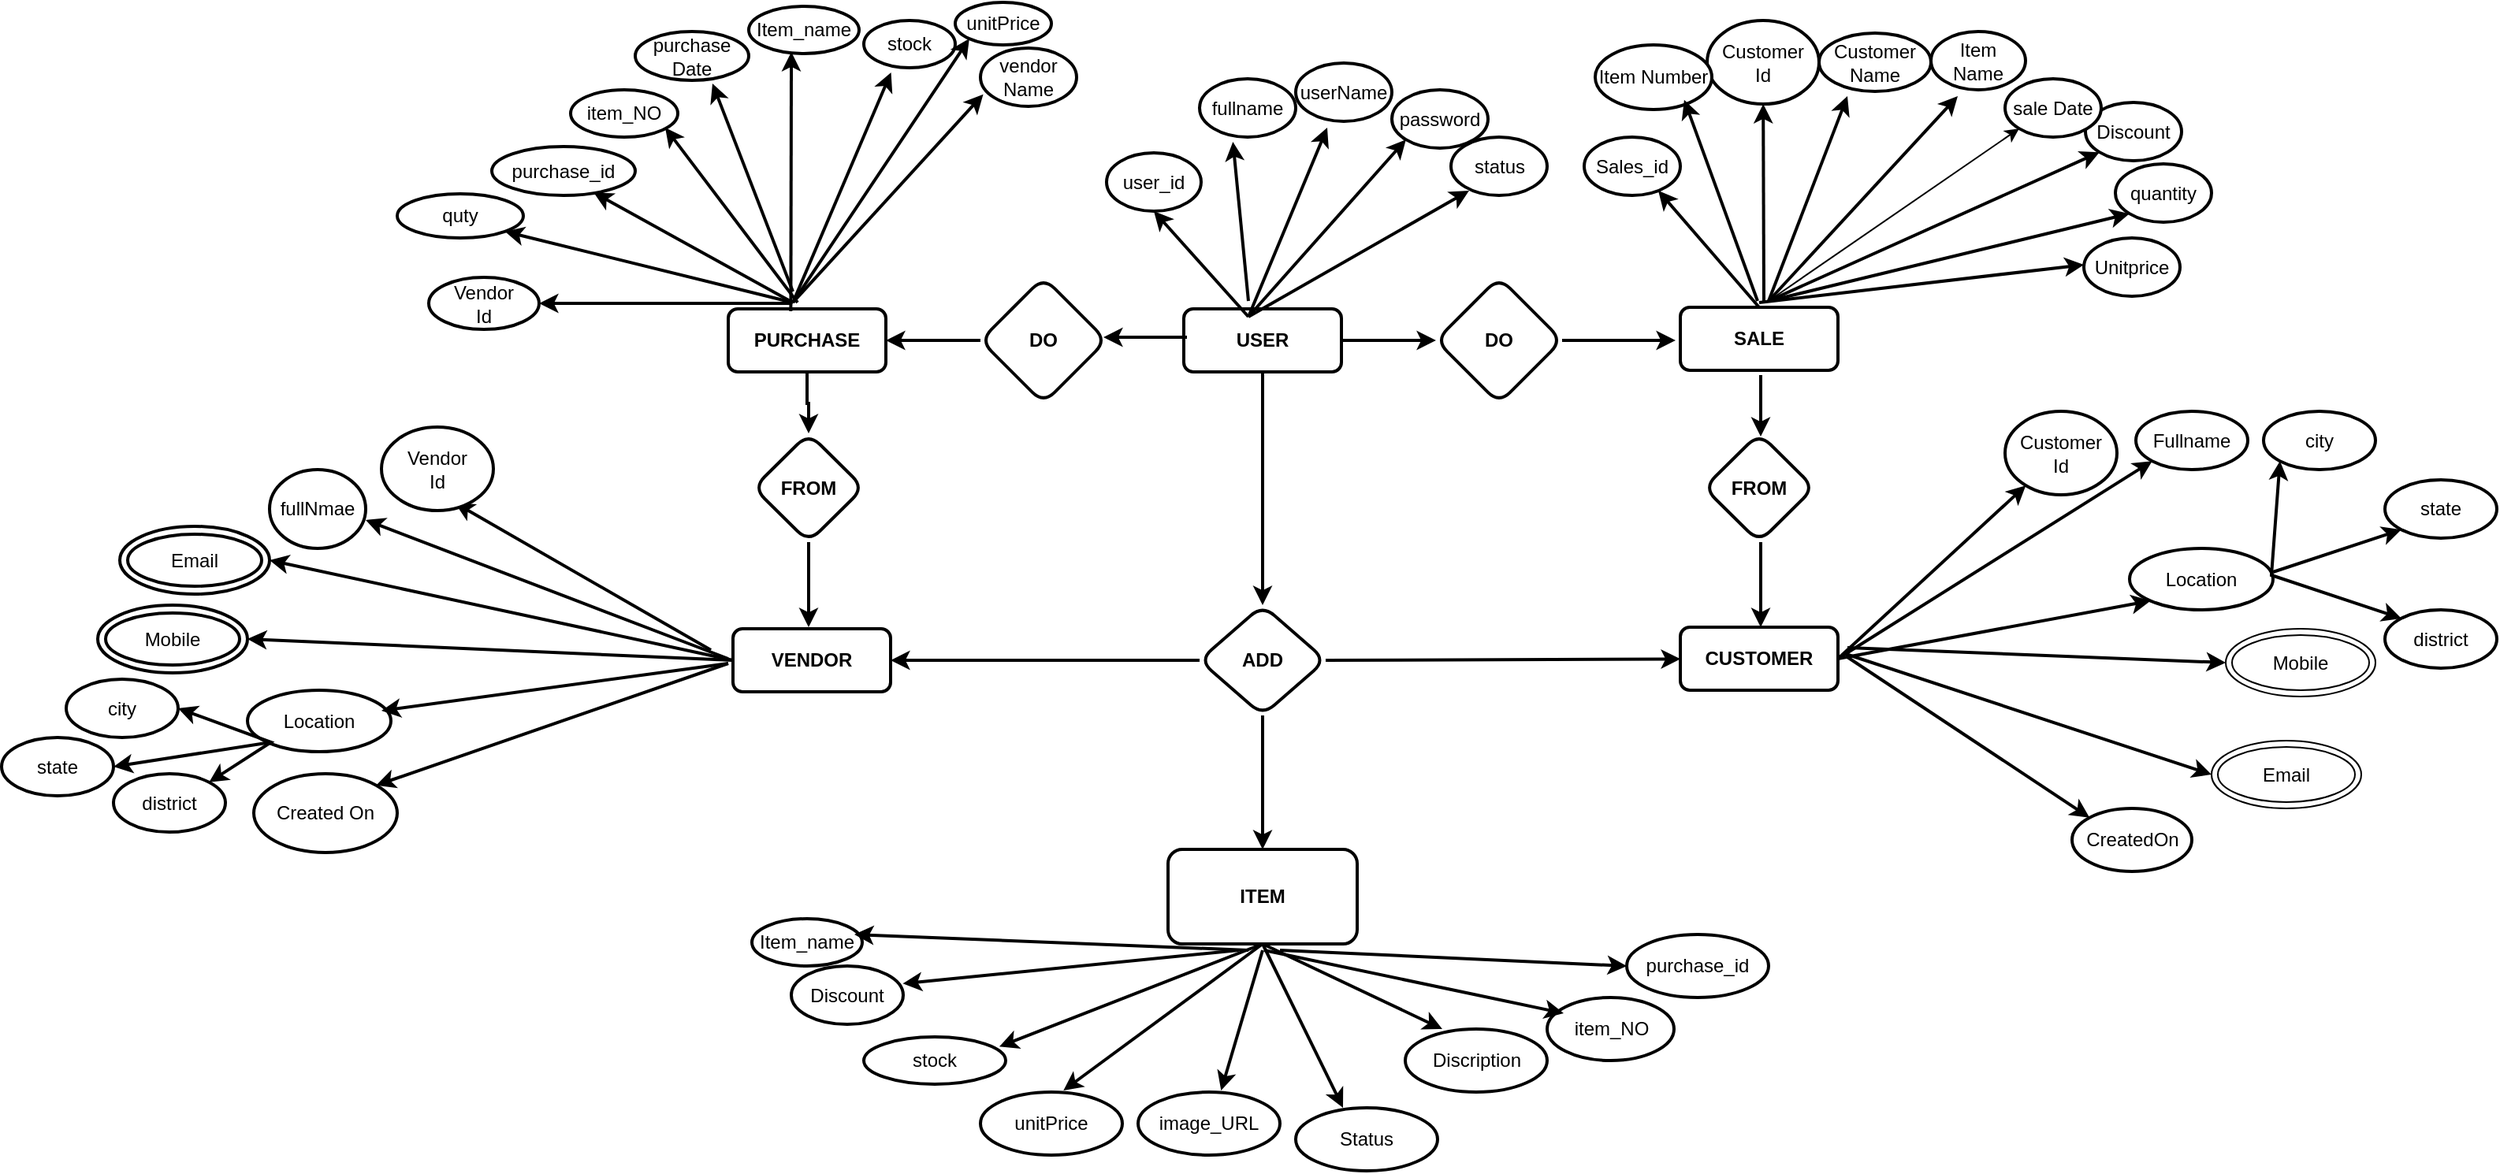 <mxfile version="20.2.4" type="device"><diagram id="BhH9VEVmj2nKzP7W-pI2" name="Page-1"><mxGraphModel dx="2170" dy="1105" grid="1" gridSize="10" guides="1" tooltips="1" connect="1" arrows="1" fold="1" page="1" pageScale="1" pageWidth="2027" pageHeight="969" math="0" shadow="0"><root><mxCell id="0"/><mxCell id="1" parent="0"/><mxCell id="ta3Q__O4qcc5v8nEhy3f-1" value="" style="edgeStyle=orthogonalEdgeStyle;rounded=0;orthogonalLoop=1;jettySize=auto;html=1;entryX=1;entryY=0.5;entryDx=0;entryDy=0;entryPerimeter=0;fontStyle=1;strokeWidth=2;exitX=0;exitY=0.5;exitDx=0;exitDy=0;" edge="1" parent="1" source="ta3Q__O4qcc5v8nEhy3f-9" target="ta3Q__O4qcc5v8nEhy3f-3"><mxGeometry relative="1" as="geometry"><mxPoint x="861" y="285" as="sourcePoint"/><mxPoint x="811" y="285" as="targetPoint"/></mxGeometry></mxCell><mxCell id="ta3Q__O4qcc5v8nEhy3f-2" value="" style="edgeStyle=orthogonalEdgeStyle;rounded=0;orthogonalLoop=1;jettySize=auto;html=1;strokeWidth=2;" edge="1" parent="1" source="ta3Q__O4qcc5v8nEhy3f-3" target="ta3Q__O4qcc5v8nEhy3f-19"><mxGeometry relative="1" as="geometry"/></mxCell><mxCell id="ta3Q__O4qcc5v8nEhy3f-3" value="PURCHASE" style="rounded=1;whiteSpace=wrap;html=1;fontStyle=1;strokeWidth=2;" vertex="1" parent="1"><mxGeometry x="700" y="273" width="100" height="40" as="geometry"/></mxCell><mxCell id="ta3Q__O4qcc5v8nEhy3f-4" value="" style="edgeStyle=orthogonalEdgeStyle;rounded=0;orthogonalLoop=1;jettySize=auto;html=1;fontStyle=1;strokeWidth=2;entryX=0;entryY=0.5;entryDx=0;entryDy=0;" edge="1" parent="1" source="ta3Q__O4qcc5v8nEhy3f-6" target="ta3Q__O4qcc5v8nEhy3f-12"><mxGeometry relative="1" as="geometry"><mxPoint x="1201" y="285" as="targetPoint"/></mxGeometry></mxCell><mxCell id="ta3Q__O4qcc5v8nEhy3f-5" value="" style="edgeStyle=orthogonalEdgeStyle;rounded=0;orthogonalLoop=1;jettySize=auto;html=1;fontStyle=1;strokeWidth=2;" edge="1" parent="1" source="ta3Q__O4qcc5v8nEhy3f-6" target="ta3Q__O4qcc5v8nEhy3f-15"><mxGeometry relative="1" as="geometry"/></mxCell><mxCell id="ta3Q__O4qcc5v8nEhy3f-6" value="USER" style="rounded=1;whiteSpace=wrap;html=1;fontStyle=1;strokeWidth=2;" vertex="1" parent="1"><mxGeometry x="989" y="273" width="100" height="40" as="geometry"/></mxCell><mxCell id="ta3Q__O4qcc5v8nEhy3f-7" value="VENDOR" style="rounded=1;whiteSpace=wrap;html=1;fontStyle=1;strokeWidth=2;" vertex="1" parent="1"><mxGeometry x="703" y="476" width="100" height="40" as="geometry"/></mxCell><mxCell id="ta3Q__O4qcc5v8nEhy3f-8" value="CUSTOMER" style="rounded=1;whiteSpace=wrap;html=1;fontStyle=1;strokeWidth=2;" vertex="1" parent="1"><mxGeometry x="1304" y="475" width="100" height="40" as="geometry"/></mxCell><mxCell id="ta3Q__O4qcc5v8nEhy3f-9" value="DO" style="rhombus;whiteSpace=wrap;html=1;rounded=1;fontStyle=1;strokeWidth=2;" vertex="1" parent="1"><mxGeometry x="860" y="253" width="80" height="80" as="geometry"/></mxCell><mxCell id="ta3Q__O4qcc5v8nEhy3f-10" value="" style="edgeStyle=orthogonalEdgeStyle;rounded=0;orthogonalLoop=1;jettySize=auto;html=1;fontStyle=1;strokeWidth=2;" edge="1" parent="1"><mxGeometry relative="1" as="geometry"><mxPoint x="991" y="291.0" as="sourcePoint"/><mxPoint x="938" y="291.0" as="targetPoint"/></mxGeometry></mxCell><mxCell id="ta3Q__O4qcc5v8nEhy3f-11" value="" style="edgeStyle=orthogonalEdgeStyle;rounded=0;orthogonalLoop=1;jettySize=auto;html=1;fontStyle=1;strokeWidth=2;" edge="1" parent="1" source="ta3Q__O4qcc5v8nEhy3f-12"><mxGeometry relative="1" as="geometry"><mxPoint x="1301" y="293" as="targetPoint"/></mxGeometry></mxCell><mxCell id="ta3Q__O4qcc5v8nEhy3f-12" value="DO" style="rhombus;whiteSpace=wrap;html=1;rounded=1;fontStyle=1;strokeWidth=2;" vertex="1" parent="1"><mxGeometry x="1149" y="253" width="80" height="80" as="geometry"/></mxCell><mxCell id="ta3Q__O4qcc5v8nEhy3f-13" value="SALE" style="rounded=1;whiteSpace=wrap;html=1;fontStyle=1;strokeWidth=2;" vertex="1" parent="1"><mxGeometry x="1304" y="272" width="100" height="40" as="geometry"/></mxCell><mxCell id="ta3Q__O4qcc5v8nEhy3f-14" value="" style="edgeStyle=orthogonalEdgeStyle;rounded=0;orthogonalLoop=1;jettySize=auto;html=1;fontStyle=1;strokeWidth=2;" edge="1" parent="1" source="ta3Q__O4qcc5v8nEhy3f-15" target="ta3Q__O4qcc5v8nEhy3f-18"><mxGeometry relative="1" as="geometry"/></mxCell><mxCell id="ta3Q__O4qcc5v8nEhy3f-15" value="ADD" style="rhombus;whiteSpace=wrap;html=1;rounded=1;fontStyle=1;strokeWidth=2;" vertex="1" parent="1"><mxGeometry x="999" y="461" width="80" height="70" as="geometry"/></mxCell><mxCell id="ta3Q__O4qcc5v8nEhy3f-16" value="" style="endArrow=classic;html=1;rounded=0;entryX=1;entryY=0.5;entryDx=0;entryDy=0;exitX=0;exitY=0.5;exitDx=0;exitDy=0;fontStyle=1;strokeWidth=2;" edge="1" parent="1" source="ta3Q__O4qcc5v8nEhy3f-15" target="ta3Q__O4qcc5v8nEhy3f-7"><mxGeometry width="50" height="50" relative="1" as="geometry"><mxPoint x="1021" y="496" as="sourcePoint"/><mxPoint x="1091" y="396" as="targetPoint"/></mxGeometry></mxCell><mxCell id="ta3Q__O4qcc5v8nEhy3f-17" value="" style="endArrow=classic;html=1;rounded=0;exitX=1;exitY=0.5;exitDx=0;exitDy=0;fontStyle=1;strokeWidth=2;" edge="1" parent="1" source="ta3Q__O4qcc5v8nEhy3f-15" target="ta3Q__O4qcc5v8nEhy3f-8"><mxGeometry width="50" height="50" relative="1" as="geometry"><mxPoint x="1041" y="446" as="sourcePoint"/><mxPoint x="1091" y="396" as="targetPoint"/></mxGeometry></mxCell><mxCell id="ta3Q__O4qcc5v8nEhy3f-18" value="ITEM" style="whiteSpace=wrap;html=1;rounded=1;fontStyle=1;strokeWidth=2;" vertex="1" parent="1"><mxGeometry x="979" y="616" width="120" height="60" as="geometry"/></mxCell><mxCell id="ta3Q__O4qcc5v8nEhy3f-19" value="FROM" style="rhombus;whiteSpace=wrap;html=1;rounded=1;fontStyle=1;strokeWidth=2;" vertex="1" parent="1"><mxGeometry x="716" y="352" width="70" height="69" as="geometry"/></mxCell><mxCell id="ta3Q__O4qcc5v8nEhy3f-20" value="" style="endArrow=classic;html=1;rounded=0;strokeWidth=2;exitX=0.5;exitY=1;exitDx=0;exitDy=0;" edge="1" parent="1" source="ta3Q__O4qcc5v8nEhy3f-19"><mxGeometry width="50" height="50" relative="1" as="geometry"><mxPoint x="841" y="375" as="sourcePoint"/><mxPoint x="751" y="475" as="targetPoint"/></mxGeometry></mxCell><mxCell id="ta3Q__O4qcc5v8nEhy3f-21" value="FROM" style="rhombus;whiteSpace=wrap;html=1;rounded=1;fontStyle=1;strokeWidth=2;" vertex="1" parent="1"><mxGeometry x="1319" y="352" width="70" height="69" as="geometry"/></mxCell><mxCell id="ta3Q__O4qcc5v8nEhy3f-22" value="" style="endArrow=classic;html=1;rounded=0;strokeWidth=2;exitX=0.5;exitY=1;exitDx=0;exitDy=0;" edge="1" parent="1"><mxGeometry width="50" height="50" relative="1" as="geometry"><mxPoint x="1355" y="421.0" as="sourcePoint"/><mxPoint x="1355" y="475" as="targetPoint"/></mxGeometry></mxCell><mxCell id="ta3Q__O4qcc5v8nEhy3f-23" value="purchase_id" style="ellipse;whiteSpace=wrap;html=1;strokeWidth=2;" vertex="1" parent="1"><mxGeometry x="550" y="170" width="91" height="31" as="geometry"/></mxCell><mxCell id="ta3Q__O4qcc5v8nEhy3f-24" value="item_NO" style="ellipse;whiteSpace=wrap;html=1;strokeWidth=2;" vertex="1" parent="1"><mxGeometry x="600" y="134" width="68" height="30" as="geometry"/></mxCell><mxCell id="ta3Q__O4qcc5v8nEhy3f-25" value="purchase&lt;br&gt;Date" style="ellipse;whiteSpace=wrap;html=1;strokeWidth=2;" vertex="1" parent="1"><mxGeometry x="641" y="97" width="72" height="31" as="geometry"/></mxCell><mxCell id="ta3Q__O4qcc5v8nEhy3f-26" value="Item_name" style="ellipse;whiteSpace=wrap;html=1;strokeWidth=2;" vertex="1" parent="1"><mxGeometry x="713" y="81" width="70" height="30" as="geometry"/></mxCell><mxCell id="ta3Q__O4qcc5v8nEhy3f-27" value="" style="endArrow=classic;html=1;rounded=0;strokeWidth=2;entryX=0.71;entryY=0.94;entryDx=0;entryDy=0;entryPerimeter=0;" edge="1" parent="1" target="ta3Q__O4qcc5v8nEhy3f-23"><mxGeometry width="50" height="50" relative="1" as="geometry"><mxPoint x="741" y="269" as="sourcePoint"/><mxPoint x="691" y="209" as="targetPoint"/></mxGeometry></mxCell><mxCell id="ta3Q__O4qcc5v8nEhy3f-28" value="" style="endArrow=classic;html=1;rounded=0;strokeWidth=2;" edge="1" parent="1"><mxGeometry width="50" height="50" relative="1" as="geometry"><mxPoint x="744" y="269" as="sourcePoint"/><mxPoint x="660" y="158" as="targetPoint"/></mxGeometry></mxCell><mxCell id="ta3Q__O4qcc5v8nEhy3f-29" value="" style="endArrow=classic;html=1;rounded=0;strokeWidth=2;" edge="1" parent="1"><mxGeometry width="50" height="50" relative="1" as="geometry"><mxPoint x="741" y="262" as="sourcePoint"/><mxPoint x="690" y="130" as="targetPoint"/></mxGeometry></mxCell><mxCell id="ta3Q__O4qcc5v8nEhy3f-30" value="" style="endArrow=classic;html=1;rounded=0;strokeWidth=2;entryX=0.386;entryY=0.967;entryDx=0;entryDy=0;entryPerimeter=0;exitX=0.397;exitY=0.038;exitDx=0;exitDy=0;exitPerimeter=0;" edge="1" parent="1" source="ta3Q__O4qcc5v8nEhy3f-3" target="ta3Q__O4qcc5v8nEhy3f-26"><mxGeometry width="50" height="50" relative="1" as="geometry"><mxPoint x="751" y="269" as="sourcePoint"/><mxPoint x="841" y="199" as="targetPoint"/></mxGeometry></mxCell><mxCell id="ta3Q__O4qcc5v8nEhy3f-31" value="" style="edgeStyle=orthogonalEdgeStyle;rounded=0;orthogonalLoop=1;jettySize=auto;html=1;strokeWidth=2;" edge="1" parent="1"><mxGeometry relative="1" as="geometry"><mxPoint x="1355" y="315.0" as="sourcePoint"/><mxPoint x="1355" y="354.0" as="targetPoint"/></mxGeometry></mxCell><mxCell id="ta3Q__O4qcc5v8nEhy3f-32" value="stock" style="ellipse;whiteSpace=wrap;html=1;strokeWidth=2;" vertex="1" parent="1"><mxGeometry x="786" y="90" width="58" height="30" as="geometry"/></mxCell><mxCell id="ta3Q__O4qcc5v8nEhy3f-33" value="" style="endArrow=classic;html=1;rounded=0;strokeWidth=2;entryX=0.298;entryY=1.099;entryDx=0;entryDy=0;entryPerimeter=0;" edge="1" parent="1" target="ta3Q__O4qcc5v8nEhy3f-32"><mxGeometry width="50" height="50" relative="1" as="geometry"><mxPoint x="741" y="269" as="sourcePoint"/><mxPoint x="851" y="236" as="targetPoint"/></mxGeometry></mxCell><mxCell id="ta3Q__O4qcc5v8nEhy3f-34" value="unitPrice" style="ellipse;whiteSpace=wrap;html=1;strokeWidth=2;" vertex="1" parent="1"><mxGeometry x="844" y="78.5" width="61" height="27" as="geometry"/></mxCell><mxCell id="ta3Q__O4qcc5v8nEhy3f-35" value="" style="endArrow=classic;html=1;rounded=0;strokeWidth=2;entryX=0;entryY=1;entryDx=0;entryDy=0;" edge="1" parent="1" target="ta3Q__O4qcc5v8nEhy3f-34"><mxGeometry width="50" height="50" relative="1" as="geometry"><mxPoint x="741" y="269" as="sourcePoint"/><mxPoint x="831" y="219" as="targetPoint"/></mxGeometry></mxCell><mxCell id="ta3Q__O4qcc5v8nEhy3f-36" value="quty" style="ellipse;whiteSpace=wrap;html=1;strokeWidth=2;" vertex="1" parent="1"><mxGeometry x="490" y="200" width="80" height="28" as="geometry"/></mxCell><mxCell id="ta3Q__O4qcc5v8nEhy3f-37" value="" style="endArrow=classic;html=1;rounded=0;strokeWidth=2;entryX=1;entryY=1;entryDx=0;entryDy=0;" edge="1" parent="1" target="ta3Q__O4qcc5v8nEhy3f-36"><mxGeometry width="50" height="50" relative="1" as="geometry"><mxPoint x="741" y="269" as="sourcePoint"/><mxPoint x="691" y="262" as="targetPoint"/></mxGeometry></mxCell><mxCell id="ta3Q__O4qcc5v8nEhy3f-38" value="vendor&lt;br&gt;Name" style="ellipse;whiteSpace=wrap;html=1;strokeWidth=2;" vertex="1" parent="1"><mxGeometry x="860" y="107.5" width="61" height="37" as="geometry"/></mxCell><mxCell id="ta3Q__O4qcc5v8nEhy3f-39" value="" style="endArrow=classic;html=1;rounded=0;strokeWidth=2;entryX=0.029;entryY=0.794;entryDx=0;entryDy=0;entryPerimeter=0;" edge="1" parent="1" target="ta3Q__O4qcc5v8nEhy3f-38"><mxGeometry width="50" height="50" relative="1" as="geometry"><mxPoint x="741" y="269" as="sourcePoint"/><mxPoint x="881" y="219" as="targetPoint"/></mxGeometry></mxCell><mxCell id="ta3Q__O4qcc5v8nEhy3f-40" value="" style="endArrow=classic;html=1;rounded=0;strokeWidth=2;exitX=0.404;exitY=-0.087;exitDx=0;exitDy=0;entryX=1;entryY=0.5;entryDx=0;entryDy=0;exitPerimeter=0;" edge="1" parent="1" source="ta3Q__O4qcc5v8nEhy3f-3" target="ta3Q__O4qcc5v8nEhy3f-41"><mxGeometry width="50" height="50" relative="1" as="geometry"><mxPoint x="450" y="476" as="sourcePoint"/><mxPoint x="550" y="388" as="targetPoint"/></mxGeometry></mxCell><mxCell id="ta3Q__O4qcc5v8nEhy3f-41" value="Vendor&lt;br&gt;Id" style="ellipse;whiteSpace=wrap;html=1;strokeWidth=2;" vertex="1" parent="1"><mxGeometry x="510" y="253" width="70" height="33" as="geometry"/></mxCell><mxCell id="ta3Q__O4qcc5v8nEhy3f-42" value="user_id" style="ellipse;whiteSpace=wrap;html=1;strokeWidth=2;" vertex="1" parent="1"><mxGeometry x="940" y="174" width="60" height="37" as="geometry"/></mxCell><mxCell id="ta3Q__O4qcc5v8nEhy3f-43" value="" style="endArrow=classic;html=1;rounded=0;strokeWidth=2;entryX=0.5;entryY=1;entryDx=0;entryDy=0;" edge="1" target="ta3Q__O4qcc5v8nEhy3f-42" parent="1"><mxGeometry width="50" height="50" relative="1" as="geometry"><mxPoint x="1030" y="278" as="sourcePoint"/><mxPoint x="1014" y="188" as="targetPoint"/></mxGeometry></mxCell><mxCell id="ta3Q__O4qcc5v8nEhy3f-44" value="fullname" style="ellipse;whiteSpace=wrap;html=1;strokeWidth=2;" vertex="1" parent="1"><mxGeometry x="999" y="127" width="61" height="37" as="geometry"/></mxCell><mxCell id="ta3Q__O4qcc5v8nEhy3f-45" value="" style="endArrow=classic;html=1;rounded=0;strokeWidth=2;entryX=0.347;entryY=1.081;entryDx=0;entryDy=0;entryPerimeter=0;" edge="1" parent="1" target="ta3Q__O4qcc5v8nEhy3f-44"><mxGeometry width="50" height="50" relative="1" as="geometry"><mxPoint x="1030" y="268" as="sourcePoint"/><mxPoint x="1090" y="188" as="targetPoint"/></mxGeometry></mxCell><mxCell id="ta3Q__O4qcc5v8nEhy3f-46" value="userName" style="ellipse;whiteSpace=wrap;html=1;strokeWidth=2;" vertex="1" parent="1"><mxGeometry x="1060" y="117" width="61" height="37" as="geometry"/></mxCell><mxCell id="ta3Q__O4qcc5v8nEhy3f-47" value="" style="endArrow=classic;html=1;rounded=0;strokeWidth=2;exitX=0.41;exitY=0.125;exitDx=0;exitDy=0;exitPerimeter=0;" edge="1" parent="1" source="ta3Q__O4qcc5v8nEhy3f-6"><mxGeometry width="50" height="50" relative="1" as="geometry"><mxPoint x="1030" y="268" as="sourcePoint"/><mxPoint x="1080" y="158" as="targetPoint"/></mxGeometry></mxCell><mxCell id="ta3Q__O4qcc5v8nEhy3f-48" value="password" style="ellipse;whiteSpace=wrap;html=1;strokeWidth=2;" vertex="1" parent="1"><mxGeometry x="1121" y="134" width="61" height="37" as="geometry"/></mxCell><mxCell id="ta3Q__O4qcc5v8nEhy3f-49" value="" style="endArrow=classic;html=1;rounded=0;strokeWidth=2;entryX=0;entryY=1;entryDx=0;entryDy=0;" edge="1" parent="1" target="ta3Q__O4qcc5v8nEhy3f-48"><mxGeometry width="50" height="50" relative="1" as="geometry"><mxPoint x="1030" y="278" as="sourcePoint"/><mxPoint x="1120" y="218" as="targetPoint"/></mxGeometry></mxCell><mxCell id="ta3Q__O4qcc5v8nEhy3f-50" value="status" style="ellipse;whiteSpace=wrap;html=1;strokeWidth=2;" vertex="1" parent="1"><mxGeometry x="1158.5" y="164" width="61" height="37" as="geometry"/></mxCell><mxCell id="ta3Q__O4qcc5v8nEhy3f-51" value="" style="endArrow=classic;html=1;rounded=0;strokeWidth=2;" edge="1" parent="1"><mxGeometry width="50" height="50" relative="1" as="geometry"><mxPoint x="1030" y="278" as="sourcePoint"/><mxPoint x="1170" y="198" as="targetPoint"/></mxGeometry></mxCell><mxCell id="ta3Q__O4qcc5v8nEhy3f-54" value="Discount" style="ellipse;whiteSpace=wrap;html=1;strokeWidth=2;" vertex="1" parent="1"><mxGeometry x="1561" y="142" width="61" height="37" as="geometry"/></mxCell><mxCell id="ta3Q__O4qcc5v8nEhy3f-55" value="quantity" style="ellipse;whiteSpace=wrap;html=1;strokeWidth=2;" vertex="1" parent="1"><mxGeometry x="1580" y="181" width="61" height="37" as="geometry"/></mxCell><mxCell id="ta3Q__O4qcc5v8nEhy3f-56" value="Unitprice" style="ellipse;whiteSpace=wrap;html=1;strokeWidth=2;" vertex="1" parent="1"><mxGeometry x="1560" y="228" width="61" height="37" as="geometry"/></mxCell><mxCell id="ta3Q__O4qcc5v8nEhy3f-57" value="sale Date" style="ellipse;whiteSpace=wrap;html=1;strokeWidth=2;" vertex="1" parent="1"><mxGeometry x="1510" y="127" width="61" height="37" as="geometry"/></mxCell><mxCell id="ta3Q__O4qcc5v8nEhy3f-58" value="Item&lt;br&gt;Name" style="ellipse;whiteSpace=wrap;html=1;strokeWidth=2;" vertex="1" parent="1"><mxGeometry x="1463" y="97" width="60" height="37" as="geometry"/></mxCell><mxCell id="ta3Q__O4qcc5v8nEhy3f-59" value="" style="endArrow=classic;html=1;rounded=0;strokeWidth=2;" edge="1" parent="1"><mxGeometry width="50" height="50" relative="1" as="geometry"><mxPoint x="1360" y="268" as="sourcePoint"/><mxPoint x="1480" y="138" as="targetPoint"/></mxGeometry></mxCell><mxCell id="ta3Q__O4qcc5v8nEhy3f-60" value="" style="endArrow=classic;html=1;rounded=0;strokeWidth=2;entryX=0;entryY=1;entryDx=0;entryDy=0;" edge="1" parent="1" target="ta3Q__O4qcc5v8nEhy3f-54"><mxGeometry width="50" height="50" relative="1" as="geometry"><mxPoint x="1360" y="268" as="sourcePoint"/><mxPoint x="1430" y="148" as="targetPoint"/></mxGeometry></mxCell><mxCell id="ta3Q__O4qcc5v8nEhy3f-61" value="" style="endArrow=classic;html=1;rounded=0;strokeWidth=2;entryX=0;entryY=1;entryDx=0;entryDy=0;" edge="1" target="ta3Q__O4qcc5v8nEhy3f-55" parent="1"><mxGeometry width="50" height="50" relative="1" as="geometry"><mxPoint x="1360" y="268" as="sourcePoint"/><mxPoint x="1470" y="208" as="targetPoint"/></mxGeometry></mxCell><mxCell id="ta3Q__O4qcc5v8nEhy3f-62" value="" style="endArrow=classic;html=1;rounded=0;strokeWidth=2;exitX=0.5;exitY=0;exitDx=0;exitDy=0;" edge="1" parent="1"><mxGeometry width="50" height="50" relative="1" as="geometry"><mxPoint x="1354" y="269" as="sourcePoint"/><mxPoint x="1560" y="245" as="targetPoint"/></mxGeometry></mxCell><mxCell id="ta3Q__O4qcc5v8nEhy3f-64" value="" style="endArrow=classic;html=1;rounded=0;entryX=0;entryY=1;entryDx=0;entryDy=0;" edge="1" parent="1" target="ta3Q__O4qcc5v8nEhy3f-57"><mxGeometry width="50" height="50" relative="1" as="geometry"><mxPoint x="1360" y="268" as="sourcePoint"/><mxPoint x="1552" y="161" as="targetPoint"/></mxGeometry></mxCell><mxCell id="ta3Q__O4qcc5v8nEhy3f-65" value="Customer&lt;br&gt;Name" style="ellipse;whiteSpace=wrap;html=1;strokeWidth=2;" vertex="1" parent="1"><mxGeometry x="1392" y="98" width="71" height="37" as="geometry"/></mxCell><mxCell id="ta3Q__O4qcc5v8nEhy3f-66" value="" style="endArrow=classic;html=1;rounded=0;strokeWidth=2;" edge="1" parent="1"><mxGeometry width="50" height="50" relative="1" as="geometry"><mxPoint x="1360" y="268" as="sourcePoint"/><mxPoint x="1410" y="138" as="targetPoint"/></mxGeometry></mxCell><mxCell id="ta3Q__O4qcc5v8nEhy3f-67" value="Customer&lt;br&gt;Id" style="ellipse;whiteSpace=wrap;html=1;strokeWidth=2;" vertex="1" parent="1"><mxGeometry x="1321" y="90" width="71" height="53" as="geometry"/></mxCell><mxCell id="ta3Q__O4qcc5v8nEhy3f-68" value="" style="endArrow=classic;html=1;rounded=0;strokeWidth=2;" edge="1" parent="1" target="ta3Q__O4qcc5v8nEhy3f-67"><mxGeometry width="50" height="50" relative="1" as="geometry"><mxPoint x="1357" y="268" as="sourcePoint"/><mxPoint x="1590" y="135" as="targetPoint"/></mxGeometry></mxCell><mxCell id="ta3Q__O4qcc5v8nEhy3f-69" value="Item Number" style="ellipse;whiteSpace=wrap;html=1;strokeWidth=2;" vertex="1" parent="1"><mxGeometry x="1250" y="105.5" width="74" height="41" as="geometry"/></mxCell><mxCell id="ta3Q__O4qcc5v8nEhy3f-70" value="" style="endArrow=classic;html=1;rounded=0;strokeWidth=2;entryX=1;entryY=1;entryDx=0;entryDy=0;" edge="1" parent="1"><mxGeometry width="50" height="50" relative="1" as="geometry"><mxPoint x="1353" y="268" as="sourcePoint"/><mxPoint x="1306.457" y="140.331" as="targetPoint"/></mxGeometry></mxCell><mxCell id="ta3Q__O4qcc5v8nEhy3f-71" value="Sales_id" style="ellipse;whiteSpace=wrap;html=1;strokeWidth=2;" vertex="1" parent="1"><mxGeometry x="1243" y="164" width="61" height="37" as="geometry"/></mxCell><mxCell id="ta3Q__O4qcc5v8nEhy3f-72" value="" style="endArrow=classic;html=1;rounded=0;strokeWidth=2;exitX=0.5;exitY=0;exitDx=0;exitDy=0;" edge="1" parent="1" source="ta3Q__O4qcc5v8nEhy3f-13"><mxGeometry width="50" height="50" relative="1" as="geometry"><mxPoint x="1200.0" y="302" as="sourcePoint"/><mxPoint x="1290" y="198" as="targetPoint"/></mxGeometry></mxCell><mxCell id="ta3Q__O4qcc5v8nEhy3f-73" value="Fullname" style="ellipse;whiteSpace=wrap;html=1;strokeWidth=2;" vertex="1" parent="1"><mxGeometry x="1593" y="338" width="71" height="37" as="geometry"/></mxCell><mxCell id="ta3Q__O4qcc5v8nEhy3f-74" value="Customer&lt;br&gt;Id" style="ellipse;whiteSpace=wrap;html=1;strokeWidth=2;" vertex="1" parent="1"><mxGeometry x="1510" y="338" width="71" height="53" as="geometry"/></mxCell><mxCell id="ta3Q__O4qcc5v8nEhy3f-79" value="Location" style="ellipse;whiteSpace=wrap;html=1;strokeWidth=2;" vertex="1" parent="1"><mxGeometry x="1589" y="425" width="91" height="39" as="geometry"/></mxCell><mxCell id="ta3Q__O4qcc5v8nEhy3f-81" value="CreatedOn" style="ellipse;whiteSpace=wrap;html=1;strokeWidth=2;" vertex="1" parent="1"><mxGeometry x="1552.5" y="590" width="76" height="40" as="geometry"/></mxCell><mxCell id="ta3Q__O4qcc5v8nEhy3f-84" value="" style="endArrow=classic;html=1;rounded=0;entryX=0;entryY=0.5;entryDx=0;entryDy=0;strokeWidth=2;" edge="1" target="ta3Q__O4qcc5v8nEhy3f-95" parent="1"><mxGeometry width="50" height="50" relative="1" as="geometry"><mxPoint x="1410" y="488" as="sourcePoint"/><mxPoint x="1600" y="495" as="targetPoint"/></mxGeometry></mxCell><mxCell id="ta3Q__O4qcc5v8nEhy3f-85" value="" style="endArrow=classic;html=1;rounded=0;strokeWidth=2;entryX=0;entryY=0.5;entryDx=0;entryDy=0;" edge="1" target="ta3Q__O4qcc5v8nEhy3f-94" parent="1"><mxGeometry width="50" height="50" relative="1" as="geometry"><mxPoint x="1409" y="492" as="sourcePoint"/><mxPoint x="1729.0" y="476.5" as="targetPoint"/></mxGeometry></mxCell><mxCell id="ta3Q__O4qcc5v8nEhy3f-86" value="" style="endArrow=classic;html=1;rounded=0;strokeWidth=2;exitX=1;exitY=0.5;exitDx=0;exitDy=0;entryX=0;entryY=1;entryDx=0;entryDy=0;" edge="1" parent="1" source="ta3Q__O4qcc5v8nEhy3f-8" target="ta3Q__O4qcc5v8nEhy3f-79"><mxGeometry width="50" height="50" relative="1" as="geometry"><mxPoint x="1514" y="595" as="sourcePoint"/><mxPoint x="1570" y="428" as="targetPoint"/></mxGeometry></mxCell><mxCell id="ta3Q__O4qcc5v8nEhy3f-87" value="" style="endArrow=classic;html=1;rounded=0;strokeWidth=2;entryX=0;entryY=1;entryDx=0;entryDy=0;exitX=1;exitY=0.5;exitDx=0;exitDy=0;" edge="1" parent="1" source="ta3Q__O4qcc5v8nEhy3f-8" target="ta3Q__O4qcc5v8nEhy3f-73"><mxGeometry width="50" height="50" relative="1" as="geometry"><mxPoint x="1514" y="595" as="sourcePoint"/><mxPoint x="1564" y="465" as="targetPoint"/></mxGeometry></mxCell><mxCell id="ta3Q__O4qcc5v8nEhy3f-88" value="" style="endArrow=classic;html=1;rounded=0;strokeWidth=2;exitX=1;exitY=0.5;exitDx=0;exitDy=0;" edge="1" target="ta3Q__O4qcc5v8nEhy3f-74" parent="1" source="ta3Q__O4qcc5v8nEhy3f-8"><mxGeometry width="50" height="50" relative="1" as="geometry"><mxPoint x="1511" y="595" as="sourcePoint"/><mxPoint x="1744" y="462" as="targetPoint"/></mxGeometry></mxCell><mxCell id="ta3Q__O4qcc5v8nEhy3f-94" value="Email" style="ellipse;shape=doubleEllipse;whiteSpace=wrap;html=1;" vertex="1" parent="1"><mxGeometry x="1641" y="547" width="95" height="43" as="geometry"/></mxCell><mxCell id="ta3Q__O4qcc5v8nEhy3f-95" value="Mobile" style="ellipse;shape=doubleEllipse;whiteSpace=wrap;html=1;" vertex="1" parent="1"><mxGeometry x="1650" y="476" width="95" height="43" as="geometry"/></mxCell><mxCell id="ta3Q__O4qcc5v8nEhy3f-98" value="" style="endArrow=classic;startArrow=classic;html=1;rounded=0;strokeWidth=2;entryX=0;entryY=1;entryDx=0;entryDy=0;exitX=0;exitY=0;exitDx=0;exitDy=0;" edge="1" parent="1" source="ta3Q__O4qcc5v8nEhy3f-100" target="ta3Q__O4qcc5v8nEhy3f-99"><mxGeometry width="50" height="50" relative="1" as="geometry"><mxPoint x="1739" y="452" as="sourcePoint"/><mxPoint x="1709" y="412" as="targetPoint"/><Array as="points"><mxPoint x="1679" y="442"/></Array></mxGeometry></mxCell><mxCell id="ta3Q__O4qcc5v8nEhy3f-99" value="city" style="ellipse;whiteSpace=wrap;html=1;strokeWidth=2;" vertex="1" parent="1"><mxGeometry x="1674" y="338" width="71" height="37" as="geometry"/></mxCell><mxCell id="ta3Q__O4qcc5v8nEhy3f-100" value="district" style="ellipse;whiteSpace=wrap;html=1;strokeWidth=2;" vertex="1" parent="1"><mxGeometry x="1751" y="464" width="71" height="37" as="geometry"/></mxCell><mxCell id="ta3Q__O4qcc5v8nEhy3f-103" value="state" style="ellipse;whiteSpace=wrap;html=1;strokeWidth=2;" vertex="1" parent="1"><mxGeometry x="1751" y="381.5" width="71" height="37" as="geometry"/></mxCell><mxCell id="ta3Q__O4qcc5v8nEhy3f-104" value="" style="endArrow=classic;html=1;rounded=0;strokeWidth=2;entryX=0;entryY=0;entryDx=0;entryDy=0;" edge="1" parent="1" target="ta3Q__O4qcc5v8nEhy3f-81"><mxGeometry width="50" height="50" relative="1" as="geometry"><mxPoint x="1410" y="494" as="sourcePoint"/><mxPoint x="1680.0" y="507" as="targetPoint"/></mxGeometry></mxCell><mxCell id="ta3Q__O4qcc5v8nEhy3f-105" value="" style="endArrow=classic;html=1;rounded=0;strokeWidth=2;exitX=0.404;exitY=-0.087;exitDx=0;exitDy=0;exitPerimeter=0;entryX=1;entryY=1;entryDx=0;entryDy=0;" edge="1" parent="1"><mxGeometry width="50" height="50" relative="1" as="geometry"><mxPoint x="689.0" y="489.52" as="sourcePoint"/><mxPoint x="526.663" y="396.193" as="targetPoint"/></mxGeometry></mxCell><mxCell id="ta3Q__O4qcc5v8nEhy3f-106" value="Vendor&lt;br&gt;Id" style="ellipse;whiteSpace=wrap;html=1;strokeWidth=2;" vertex="1" parent="1"><mxGeometry x="480" y="348" width="71" height="53" as="geometry"/></mxCell><mxCell id="ta3Q__O4qcc5v8nEhy3f-107" value="" style="endArrow=classic;html=1;rounded=0;strokeWidth=2;entryX=1;entryY=0.5;entryDx=0;entryDy=0;" edge="1" parent="1"><mxGeometry width="50" height="50" relative="1" as="geometry"><mxPoint x="700" y="495" as="sourcePoint"/><mxPoint x="470" y="407" as="targetPoint"/></mxGeometry></mxCell><mxCell id="ta3Q__O4qcc5v8nEhy3f-108" value="fullNmae" style="ellipse;whiteSpace=wrap;html=1;strokeWidth=2;" vertex="1" parent="1"><mxGeometry x="409" y="375" width="61" height="50" as="geometry"/></mxCell><mxCell id="ta3Q__O4qcc5v8nEhy3f-109" value="" style="endArrow=classic;html=1;rounded=0;strokeWidth=2;exitX=0;exitY=0.5;exitDx=0;exitDy=0;entryX=1;entryY=0.5;entryDx=0;entryDy=0;" edge="1" parent="1" source="ta3Q__O4qcc5v8nEhy3f-7" target="ta3Q__O4qcc5v8nEhy3f-110"><mxGeometry width="50" height="50" relative="1" as="geometry"><mxPoint x="316" y="602" as="sourcePoint"/><mxPoint x="570" y="658" as="targetPoint"/></mxGeometry></mxCell><mxCell id="ta3Q__O4qcc5v8nEhy3f-110" value="Email" style="ellipse;shape=doubleEllipse;whiteSpace=wrap;html=1;strokeWidth=2;" vertex="1" parent="1"><mxGeometry x="314" y="411" width="95" height="43" as="geometry"/></mxCell><mxCell id="ta3Q__O4qcc5v8nEhy3f-111" value="" style="endArrow=classic;html=1;rounded=0;strokeWidth=2;entryX=1;entryY=0.5;entryDx=0;entryDy=0;exitX=0;exitY=0.5;exitDx=0;exitDy=0;" edge="1" parent="1" target="ta3Q__O4qcc5v8nEhy3f-112" source="ta3Q__O4qcc5v8nEhy3f-7"><mxGeometry width="50" height="50" relative="1" as="geometry"><mxPoint x="830" y="618" as="sourcePoint"/><mxPoint x="620" y="558" as="targetPoint"/></mxGeometry></mxCell><mxCell id="ta3Q__O4qcc5v8nEhy3f-112" value="Mobile" style="ellipse;shape=doubleEllipse;whiteSpace=wrap;html=1;strokeWidth=2;" vertex="1" parent="1"><mxGeometry x="300" y="461" width="95" height="43" as="geometry"/></mxCell><mxCell id="ta3Q__O4qcc5v8nEhy3f-113" value="Location" style="ellipse;whiteSpace=wrap;html=1;strokeWidth=2;" vertex="1" parent="1"><mxGeometry x="395" y="515" width="91" height="39" as="geometry"/></mxCell><mxCell id="ta3Q__O4qcc5v8nEhy3f-114" value="" style="endArrow=classic;html=1;rounded=0;strokeWidth=2;" edge="1" parent="1"><mxGeometry width="50" height="50" relative="1" as="geometry"><mxPoint x="700" y="498" as="sourcePoint"/><mxPoint x="480" y="528" as="targetPoint"/></mxGeometry></mxCell><mxCell id="ta3Q__O4qcc5v8nEhy3f-115" value="city" style="ellipse;whiteSpace=wrap;html=1;strokeWidth=2;" vertex="1" parent="1"><mxGeometry x="280" y="508" width="71" height="37" as="geometry"/></mxCell><mxCell id="ta3Q__O4qcc5v8nEhy3f-116" value="district" style="ellipse;whiteSpace=wrap;html=1;strokeWidth=2;" vertex="1" parent="1"><mxGeometry x="310" y="568" width="71" height="37" as="geometry"/></mxCell><mxCell id="ta3Q__O4qcc5v8nEhy3f-117" value="state" style="ellipse;whiteSpace=wrap;html=1;strokeWidth=2;" vertex="1" parent="1"><mxGeometry x="239" y="545" width="71" height="37" as="geometry"/></mxCell><mxCell id="ta3Q__O4qcc5v8nEhy3f-120" value="" style="endArrow=classic;startArrow=classic;html=1;rounded=0;strokeWidth=2;entryX=1;entryY=0.5;entryDx=0;entryDy=0;exitX=1;exitY=0;exitDx=0;exitDy=0;" edge="1" parent="1" source="ta3Q__O4qcc5v8nEhy3f-116" target="ta3Q__O4qcc5v8nEhy3f-115"><mxGeometry width="50" height="50" relative="1" as="geometry"><mxPoint x="620" y="638" as="sourcePoint"/><mxPoint x="1120" y="538" as="targetPoint"/><Array as="points"><mxPoint x="410" y="548"/></Array></mxGeometry></mxCell><mxCell id="ta3Q__O4qcc5v8nEhy3f-122" value="" style="endArrow=classic;html=1;rounded=0;strokeWidth=2;entryX=1;entryY=0.5;entryDx=0;entryDy=0;" edge="1" parent="1" target="ta3Q__O4qcc5v8nEhy3f-117"><mxGeometry width="50" height="50" relative="1" as="geometry"><mxPoint x="410" y="548" as="sourcePoint"/><mxPoint x="1120" y="538" as="targetPoint"/></mxGeometry></mxCell><mxCell id="ta3Q__O4qcc5v8nEhy3f-123" value="" style="endArrow=classic;html=1;rounded=0;strokeWidth=2;entryX=0;entryY=1;entryDx=0;entryDy=0;" edge="1" parent="1" target="ta3Q__O4qcc5v8nEhy3f-103"><mxGeometry width="50" height="50" relative="1" as="geometry"><mxPoint x="1680" y="440" as="sourcePoint"/><mxPoint x="1757.029" y="371.015" as="targetPoint"/></mxGeometry></mxCell><mxCell id="ta3Q__O4qcc5v8nEhy3f-125" value="Created On" style="ellipse;whiteSpace=wrap;html=1;strokeWidth=2;" vertex="1" parent="1"><mxGeometry x="399" y="568" width="91" height="50" as="geometry"/></mxCell><mxCell id="ta3Q__O4qcc5v8nEhy3f-126" value="" style="endArrow=classic;html=1;rounded=0;strokeWidth=2;entryX=1;entryY=0;entryDx=0;entryDy=0;" edge="1" parent="1" target="ta3Q__O4qcc5v8nEhy3f-125"><mxGeometry width="50" height="50" relative="1" as="geometry"><mxPoint x="700" y="498" as="sourcePoint"/><mxPoint x="1120" y="538" as="targetPoint"/></mxGeometry></mxCell><mxCell id="ta3Q__O4qcc5v8nEhy3f-128" value="purchase_id" style="ellipse;whiteSpace=wrap;html=1;strokeWidth=2;" vertex="1" parent="1"><mxGeometry x="1270" y="670" width="90" height="40" as="geometry"/></mxCell><mxCell id="ta3Q__O4qcc5v8nEhy3f-129" value="" style="endArrow=classic;html=1;rounded=0;strokeWidth=2;" edge="1" parent="1"><mxGeometry width="50" height="50" relative="1" as="geometry"><mxPoint x="1050" y="680" as="sourcePoint"/><mxPoint x="1270" y="690" as="targetPoint"/></mxGeometry></mxCell><mxCell id="ta3Q__O4qcc5v8nEhy3f-130" value="item_NO" style="ellipse;whiteSpace=wrap;html=1;strokeWidth=2;" vertex="1" parent="1"><mxGeometry x="1219.5" y="710" width="80.5" height="40" as="geometry"/></mxCell><mxCell id="ta3Q__O4qcc5v8nEhy3f-131" value="" style="endArrow=classic;html=1;rounded=0;strokeWidth=2;" edge="1" parent="1"><mxGeometry width="50" height="50" relative="1" as="geometry"><mxPoint x="1040" y="680" as="sourcePoint"/><mxPoint x="1230" y="720" as="targetPoint"/></mxGeometry></mxCell><mxCell id="ta3Q__O4qcc5v8nEhy3f-132" value="Item_name" style="ellipse;whiteSpace=wrap;html=1;strokeWidth=2;" vertex="1" parent="1"><mxGeometry x="715" y="660" width="70" height="30" as="geometry"/></mxCell><mxCell id="ta3Q__O4qcc5v8nEhy3f-133" value="" style="endArrow=classic;html=1;rounded=0;strokeWidth=2;" edge="1" parent="1"><mxGeometry width="50" height="50" relative="1" as="geometry"><mxPoint x="1030" y="680" as="sourcePoint"/><mxPoint x="780" y="670" as="targetPoint"/></mxGeometry></mxCell><mxCell id="ta3Q__O4qcc5v8nEhy3f-134" value="Discount" style="ellipse;whiteSpace=wrap;html=1;strokeWidth=2;" vertex="1" parent="1"><mxGeometry x="740" y="690" width="71" height="37" as="geometry"/></mxCell><mxCell id="ta3Q__O4qcc5v8nEhy3f-135" value="" style="endArrow=classic;html=1;rounded=0;strokeWidth=2;entryX=0.996;entryY=0.302;entryDx=0;entryDy=0;entryPerimeter=0;exitX=0.373;exitY=1.067;exitDx=0;exitDy=0;exitPerimeter=0;" edge="1" parent="1" target="ta3Q__O4qcc5v8nEhy3f-134" source="ta3Q__O4qcc5v8nEhy3f-18"><mxGeometry width="50" height="50" relative="1" as="geometry"><mxPoint x="980" y="640" as="sourcePoint"/><mxPoint x="861.5" y="715" as="targetPoint"/></mxGeometry></mxCell><mxCell id="ta3Q__O4qcc5v8nEhy3f-136" value="stock" style="ellipse;whiteSpace=wrap;html=1;strokeWidth=2;" vertex="1" parent="1"><mxGeometry x="786" y="735" width="90" height="30" as="geometry"/></mxCell><mxCell id="ta3Q__O4qcc5v8nEhy3f-137" value="" style="endArrow=classic;html=1;rounded=0;strokeWidth=2;exitX=0.5;exitY=1;exitDx=0;exitDy=0;entryX=0.955;entryY=0.206;entryDx=0;entryDy=0;entryPerimeter=0;" edge="1" parent="1" target="ta3Q__O4qcc5v8nEhy3f-136" source="ta3Q__O4qcc5v8nEhy3f-18"><mxGeometry width="50" height="50" relative="1" as="geometry"><mxPoint x="930.5" y="720" as="sourcePoint"/><mxPoint x="860" y="730" as="targetPoint"/></mxGeometry></mxCell><mxCell id="ta3Q__O4qcc5v8nEhy3f-138" value="unitPrice" style="ellipse;whiteSpace=wrap;html=1;strokeWidth=2;" vertex="1" parent="1"><mxGeometry x="860" y="770" width="90" height="40" as="geometry"/></mxCell><mxCell id="ta3Q__O4qcc5v8nEhy3f-139" value="" style="endArrow=classic;html=1;rounded=0;strokeWidth=2;entryX=0.585;entryY=-0.025;entryDx=0;entryDy=0;entryPerimeter=0;exitX=0.5;exitY=1;exitDx=0;exitDy=0;" edge="1" parent="1" target="ta3Q__O4qcc5v8nEhy3f-138" source="ta3Q__O4qcc5v8nEhy3f-18"><mxGeometry width="50" height="50" relative="1" as="geometry"><mxPoint x="1030" y="670" as="sourcePoint"/><mxPoint x="930" y="760" as="targetPoint"/></mxGeometry></mxCell><mxCell id="ta3Q__O4qcc5v8nEhy3f-140" value="image_URL" style="ellipse;whiteSpace=wrap;html=1;strokeWidth=2;" vertex="1" parent="1"><mxGeometry x="960" y="770" width="90" height="40" as="geometry"/></mxCell><mxCell id="ta3Q__O4qcc5v8nEhy3f-141" value="" style="endArrow=classic;html=1;rounded=0;strokeWidth=2;entryX=0.585;entryY=-0.025;entryDx=0;entryDy=0;entryPerimeter=0;" edge="1" parent="1" target="ta3Q__O4qcc5v8nEhy3f-140"><mxGeometry width="50" height="50" relative="1" as="geometry"><mxPoint x="1039" y="680" as="sourcePoint"/><mxPoint x="990" y="756" as="targetPoint"/></mxGeometry></mxCell><mxCell id="ta3Q__O4qcc5v8nEhy3f-142" value="Status" style="ellipse;whiteSpace=wrap;html=1;strokeWidth=2;" vertex="1" parent="1"><mxGeometry x="1060" y="780" width="90" height="40" as="geometry"/></mxCell><mxCell id="ta3Q__O4qcc5v8nEhy3f-143" value="" style="endArrow=classic;html=1;rounded=0;strokeWidth=2;exitX=0.5;exitY=1;exitDx=0;exitDy=0;" edge="1" parent="1" source="ta3Q__O4qcc5v8nEhy3f-18"><mxGeometry width="50" height="50" relative="1" as="geometry"><mxPoint x="1060" y="676.0" as="sourcePoint"/><mxPoint x="1090" y="780" as="targetPoint"/></mxGeometry></mxCell><mxCell id="ta3Q__O4qcc5v8nEhy3f-144" value="Discription" style="ellipse;whiteSpace=wrap;html=1;strokeWidth=2;" vertex="1" parent="1"><mxGeometry x="1129.5" y="730" width="90" height="40" as="geometry"/></mxCell><mxCell id="ta3Q__O4qcc5v8nEhy3f-145" value="" style="endArrow=classic;html=1;rounded=0;strokeWidth=2;entryX=0.261;entryY=0;entryDx=0;entryDy=0;entryPerimeter=0;exitX=0.5;exitY=1;exitDx=0;exitDy=0;" edge="1" parent="1" target="ta3Q__O4qcc5v8nEhy3f-144" source="ta3Q__O4qcc5v8nEhy3f-18"><mxGeometry width="50" height="50" relative="1" as="geometry"><mxPoint x="1020" y="710" as="sourcePoint"/><mxPoint x="960" y="790" as="targetPoint"/></mxGeometry></mxCell><mxCell id="ta3Q__O4qcc5v8nEhy3f-146" style="edgeStyle=orthogonalEdgeStyle;rounded=0;orthogonalLoop=1;jettySize=auto;html=1;exitX=0.5;exitY=1;exitDx=0;exitDy=0;strokeWidth=2;" edge="1" parent="1" source="ta3Q__O4qcc5v8nEhy3f-136" target="ta3Q__O4qcc5v8nEhy3f-136"><mxGeometry relative="1" as="geometry"/></mxCell></root></mxGraphModel></diagram></mxfile>